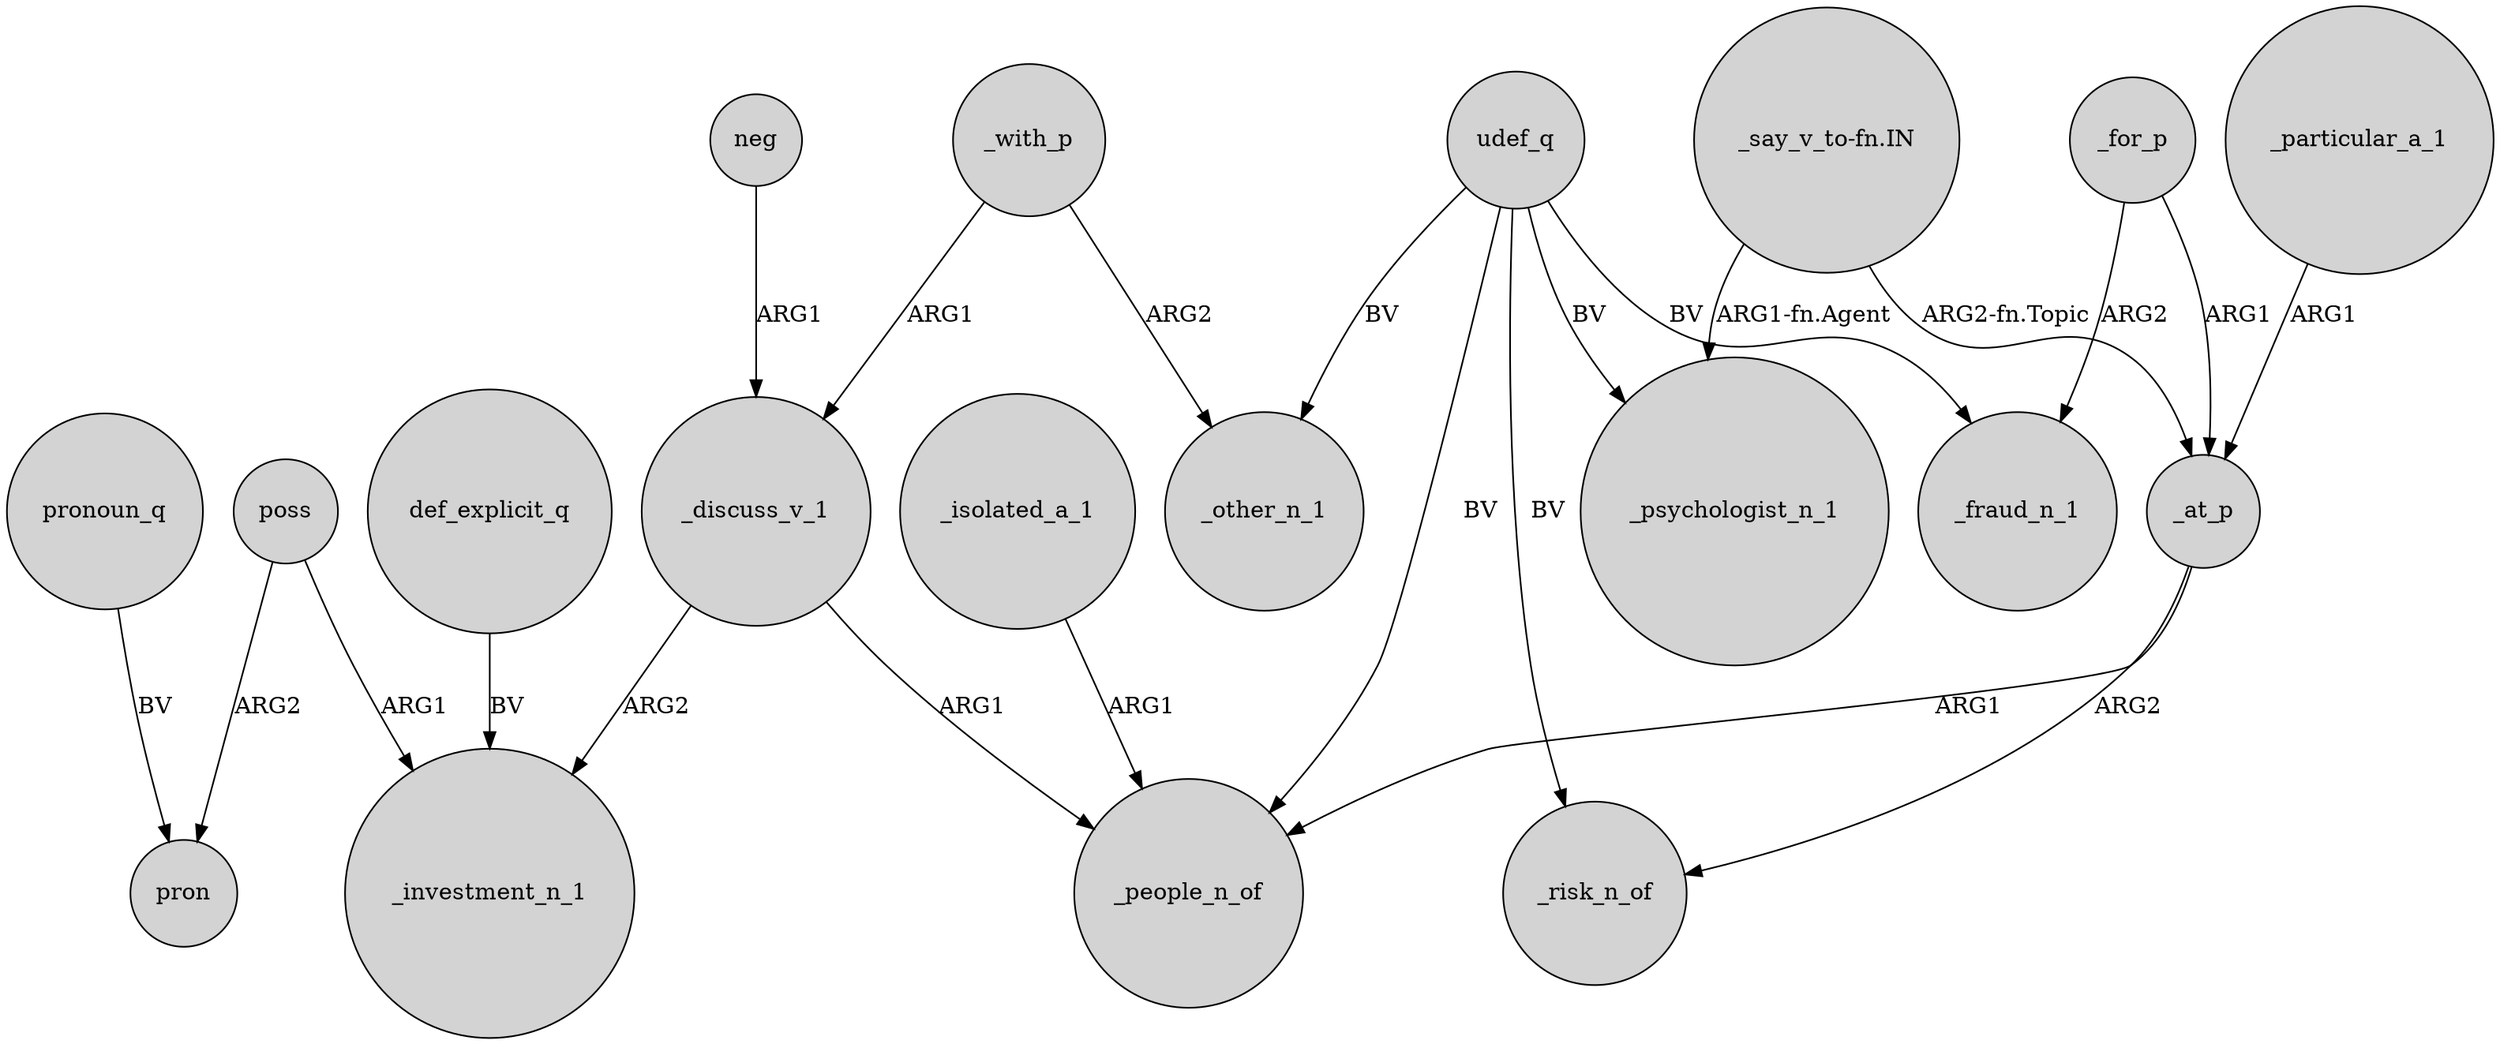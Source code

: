 digraph {
	node [shape=circle style=filled]
	_discuss_v_1 -> _investment_n_1 [label=ARG2]
	neg -> _discuss_v_1 [label=ARG1]
	udef_q -> _risk_n_of [label=BV]
	poss -> pron [label=ARG2]
	poss -> _investment_n_1 [label=ARG1]
	_isolated_a_1 -> _people_n_of [label=ARG1]
	_particular_a_1 -> _at_p [label=ARG1]
	_at_p -> _people_n_of [label=ARG1]
	_for_p -> _fraud_n_1 [label=ARG2]
	_discuss_v_1 -> _people_n_of [label=ARG1]
	udef_q -> _fraud_n_1 [label=BV]
	udef_q -> _other_n_1 [label=BV]
	pronoun_q -> pron [label=BV]
	udef_q -> _people_n_of [label=BV]
	_with_p -> _other_n_1 [label=ARG2]
	def_explicit_q -> _investment_n_1 [label=BV]
	_for_p -> _at_p [label=ARG1]
	_at_p -> _risk_n_of [label=ARG2]
	udef_q -> _psychologist_n_1 [label=BV]
	_with_p -> _discuss_v_1 [label=ARG1]
	"_say_v_to-fn.IN" -> _at_p [label="ARG2-fn.Topic"]
	"_say_v_to-fn.IN" -> _psychologist_n_1 [label="ARG1-fn.Agent"]
}
